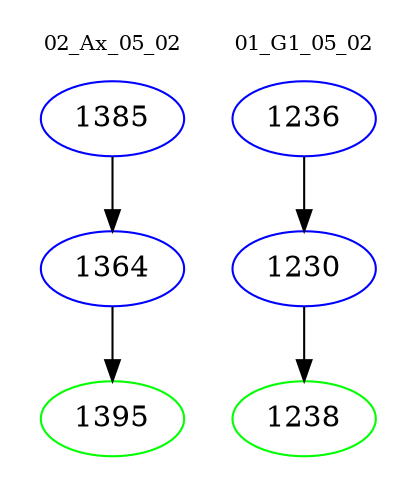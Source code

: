 digraph{
subgraph cluster_0 {
color = white
label = "02_Ax_05_02";
fontsize=10;
T0_1385 [label="1385", color="blue"]
T0_1385 -> T0_1364 [color="black"]
T0_1364 [label="1364", color="blue"]
T0_1364 -> T0_1395 [color="black"]
T0_1395 [label="1395", color="green"]
}
subgraph cluster_1 {
color = white
label = "01_G1_05_02";
fontsize=10;
T1_1236 [label="1236", color="blue"]
T1_1236 -> T1_1230 [color="black"]
T1_1230 [label="1230", color="blue"]
T1_1230 -> T1_1238 [color="black"]
T1_1238 [label="1238", color="green"]
}
}

